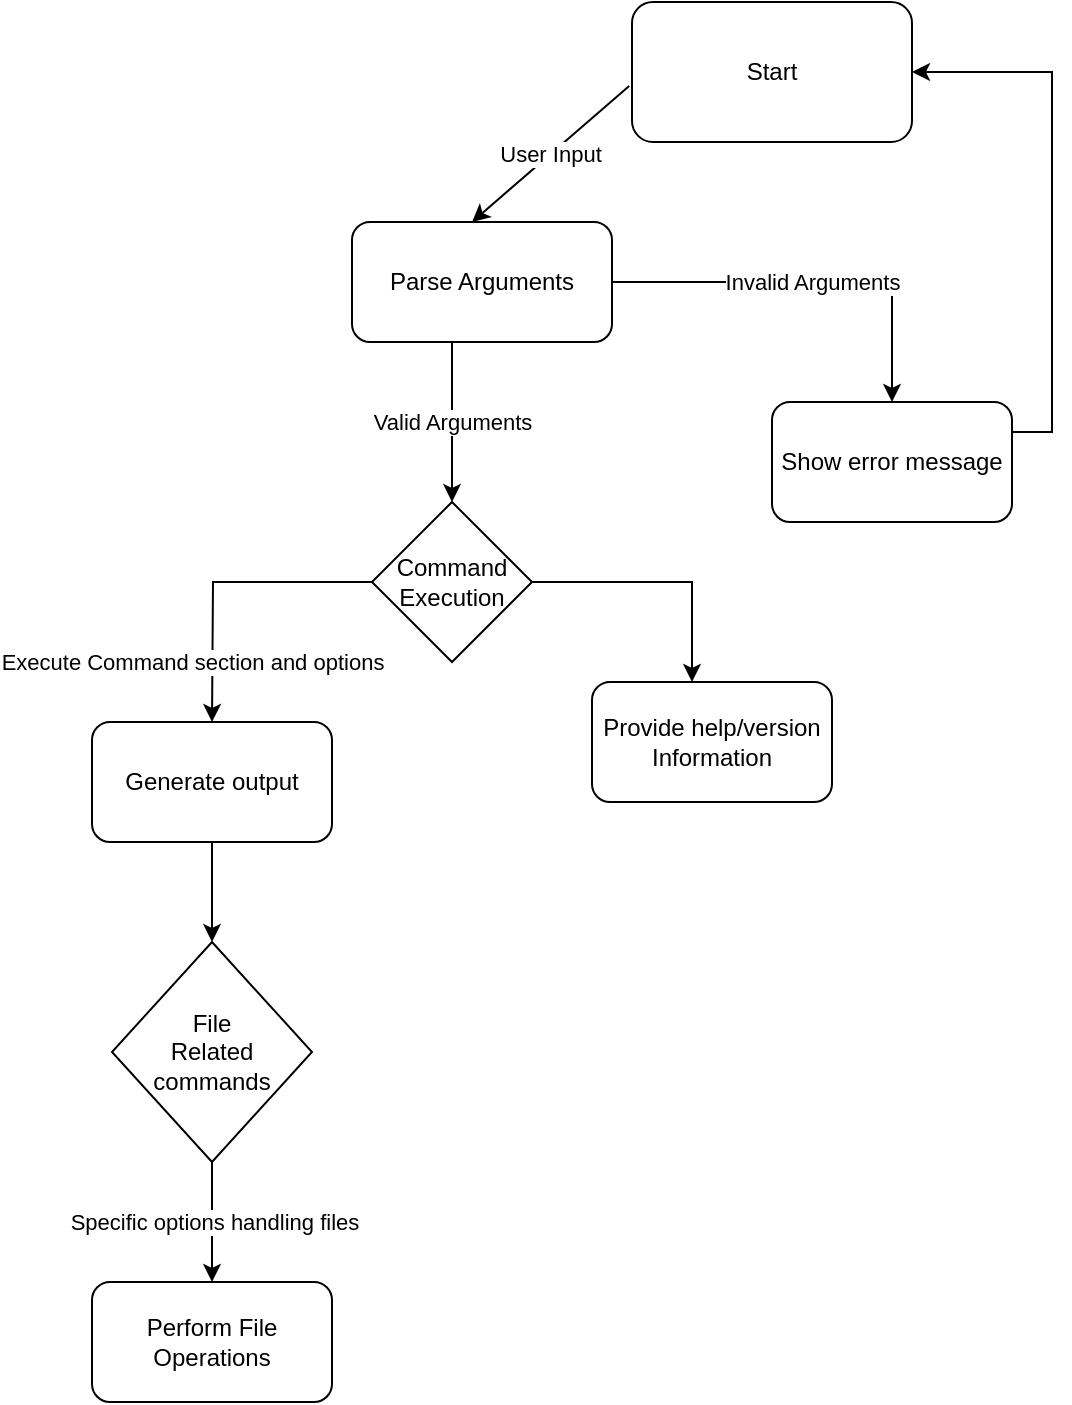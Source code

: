 <mxfile version="22.1.18" type="github">
  <diagram name="Page-1" id="Gle4c8Y65gqSEuaUcQ9C">
    <mxGraphModel dx="2077" dy="777" grid="1" gridSize="10" guides="1" tooltips="1" connect="1" arrows="1" fold="1" page="1" pageScale="1" pageWidth="850" pageHeight="1100" math="0" shadow="0">
      <root>
        <mxCell id="0" />
        <mxCell id="1" parent="0" />
        <mxCell id="VzlXRvHnHTx6qM9_QIsn-30" value="" style="edgeStyle=orthogonalEdgeStyle;rounded=0;orthogonalLoop=1;jettySize=auto;html=1;entryX=1;entryY=0.5;entryDx=0;entryDy=0;exitX=1;exitY=0.25;exitDx=0;exitDy=0;" edge="1" parent="1" source="VzlXRvHnHTx6qM9_QIsn-25" target="VzlXRvHnHTx6qM9_QIsn-1">
          <mxGeometry relative="1" as="geometry">
            <mxPoint x="560" y="280" as="targetPoint" />
            <Array as="points" />
          </mxGeometry>
        </mxCell>
        <mxCell id="VzlXRvHnHTx6qM9_QIsn-1" value="Start" style="rounded=1;whiteSpace=wrap;html=1;" vertex="1" parent="1">
          <mxGeometry x="340" y="50" width="140" height="70" as="geometry" />
        </mxCell>
        <mxCell id="VzlXRvHnHTx6qM9_QIsn-3" value="User Input" style="endArrow=classic;html=1;rounded=0;exitX=-0.01;exitY=0.6;exitDx=0;exitDy=0;exitPerimeter=0;" edge="1" parent="1" source="VzlXRvHnHTx6qM9_QIsn-1">
          <mxGeometry relative="1" as="geometry">
            <mxPoint x="240" y="100" as="sourcePoint" />
            <mxPoint x="260" y="160" as="targetPoint" />
          </mxGeometry>
        </mxCell>
        <mxCell id="VzlXRvHnHTx6qM9_QIsn-26" value="Invalid Arguments" style="edgeStyle=orthogonalEdgeStyle;rounded=0;orthogonalLoop=1;jettySize=auto;html=1;" edge="1" parent="1" source="VzlXRvHnHTx6qM9_QIsn-5" target="VzlXRvHnHTx6qM9_QIsn-25">
          <mxGeometry relative="1" as="geometry" />
        </mxCell>
        <mxCell id="VzlXRvHnHTx6qM9_QIsn-5" value="Parse Arguments" style="rounded=1;whiteSpace=wrap;html=1;" vertex="1" parent="1">
          <mxGeometry x="200" y="160" width="130" height="60" as="geometry" />
        </mxCell>
        <mxCell id="VzlXRvHnHTx6qM9_QIsn-6" value="Valid Arguments" style="endArrow=classic;html=1;rounded=0;" edge="1" parent="1">
          <mxGeometry relative="1" as="geometry">
            <mxPoint x="250" y="220" as="sourcePoint" />
            <mxPoint x="250" y="300" as="targetPoint" />
          </mxGeometry>
        </mxCell>
        <mxCell id="VzlXRvHnHTx6qM9_QIsn-11" value="Execute Command section and options" style="edgeStyle=orthogonalEdgeStyle;rounded=0;orthogonalLoop=1;jettySize=auto;html=1;" edge="1" parent="1" source="VzlXRvHnHTx6qM9_QIsn-9">
          <mxGeometry x="0.6" y="-10" relative="1" as="geometry">
            <mxPoint x="130" y="410" as="targetPoint" />
            <mxPoint as="offset" />
          </mxGeometry>
        </mxCell>
        <mxCell id="VzlXRvHnHTx6qM9_QIsn-22" value="" style="edgeStyle=orthogonalEdgeStyle;rounded=0;orthogonalLoop=1;jettySize=auto;html=1;" edge="1" parent="1" source="VzlXRvHnHTx6qM9_QIsn-9">
          <mxGeometry relative="1" as="geometry">
            <mxPoint x="370" y="390" as="targetPoint" />
            <Array as="points">
              <mxPoint x="370" y="340" />
              <mxPoint x="370" y="340" />
            </Array>
          </mxGeometry>
        </mxCell>
        <mxCell id="VzlXRvHnHTx6qM9_QIsn-9" value="Command&lt;br&gt;Execution" style="rhombus;whiteSpace=wrap;html=1;" vertex="1" parent="1">
          <mxGeometry x="210" y="300" width="80" height="80" as="geometry" />
        </mxCell>
        <mxCell id="VzlXRvHnHTx6qM9_QIsn-16" value="" style="edgeStyle=orthogonalEdgeStyle;rounded=0;orthogonalLoop=1;jettySize=auto;html=1;" edge="1" parent="1" source="VzlXRvHnHTx6qM9_QIsn-12">
          <mxGeometry relative="1" as="geometry">
            <mxPoint x="130" y="520" as="targetPoint" />
          </mxGeometry>
        </mxCell>
        <mxCell id="VzlXRvHnHTx6qM9_QIsn-12" value="Generate output" style="rounded=1;whiteSpace=wrap;html=1;" vertex="1" parent="1">
          <mxGeometry x="70" y="410" width="120" height="60" as="geometry" />
        </mxCell>
        <mxCell id="VzlXRvHnHTx6qM9_QIsn-19" value="Specific options handling files" style="edgeStyle=orthogonalEdgeStyle;rounded=0;orthogonalLoop=1;jettySize=auto;html=1;" edge="1" parent="1" source="VzlXRvHnHTx6qM9_QIsn-17">
          <mxGeometry relative="1" as="geometry">
            <mxPoint x="130" y="690" as="targetPoint" />
          </mxGeometry>
        </mxCell>
        <mxCell id="VzlXRvHnHTx6qM9_QIsn-17" value="File&lt;br&gt;Related&lt;br&gt;commands" style="rhombus;whiteSpace=wrap;html=1;" vertex="1" parent="1">
          <mxGeometry x="80" y="520" width="100" height="110" as="geometry" />
        </mxCell>
        <mxCell id="VzlXRvHnHTx6qM9_QIsn-20" value="Perform File Operations" style="rounded=1;whiteSpace=wrap;html=1;" vertex="1" parent="1">
          <mxGeometry x="70" y="690" width="120" height="60" as="geometry" />
        </mxCell>
        <mxCell id="VzlXRvHnHTx6qM9_QIsn-23" value="Provide help/version Information" style="rounded=1;whiteSpace=wrap;html=1;" vertex="1" parent="1">
          <mxGeometry x="320" y="390" width="120" height="60" as="geometry" />
        </mxCell>
        <mxCell id="VzlXRvHnHTx6qM9_QIsn-25" value="Show error message" style="whiteSpace=wrap;html=1;rounded=1;" vertex="1" parent="1">
          <mxGeometry x="410" y="250" width="120" height="60" as="geometry" />
        </mxCell>
      </root>
    </mxGraphModel>
  </diagram>
</mxfile>
